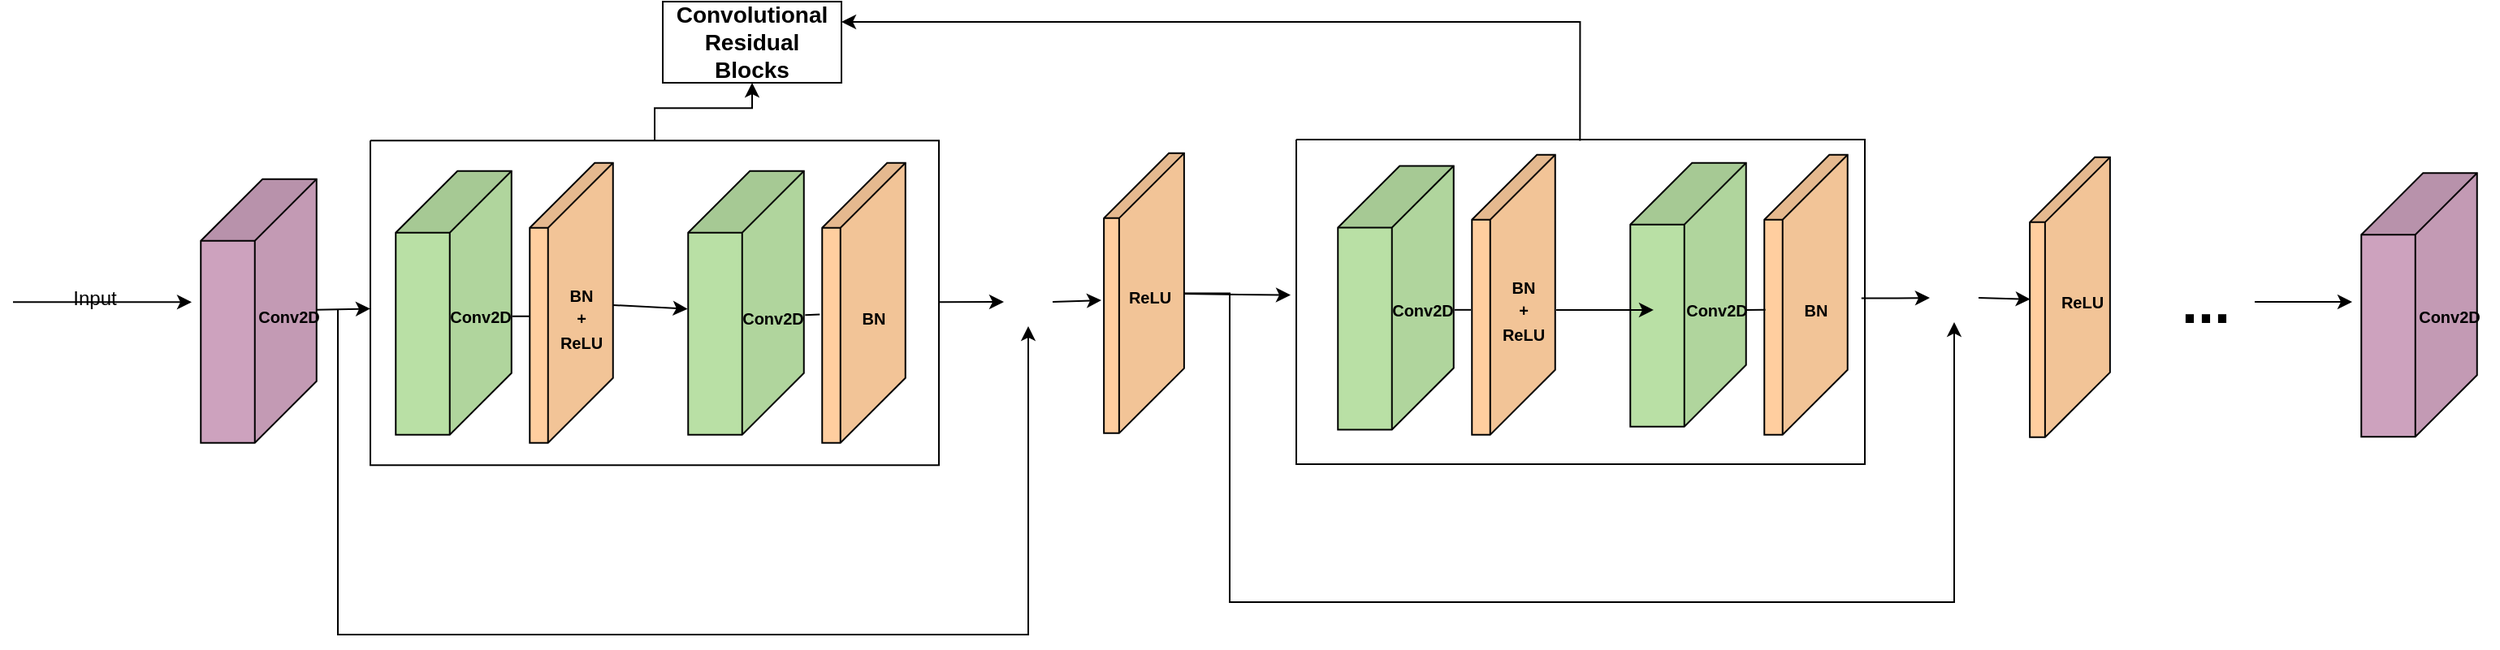 <mxfile version="22.0.0" type="device">
  <diagram name="Page-1" id="8Tc-tiWVec_9bQjKk1P5">
    <mxGraphModel dx="2143" dy="580" grid="1" gridSize="10" guides="1" tooltips="1" connect="1" arrows="1" fold="1" page="1" pageScale="1" pageWidth="850" pageHeight="1100" math="0" shadow="0">
      <root>
        <mxCell id="0" />
        <mxCell id="1" parent="0" />
        <mxCell id="ZXroskhcr1DhtgbHDSTy-18" value="" style="edgeStyle=none;rounded=0;orthogonalLoop=1;jettySize=auto;html=1;" parent="1" source="ZXroskhcr1DhtgbHDSTy-5" target="ZXroskhcr1DhtgbHDSTy-16" edge="1">
          <mxGeometry relative="1" as="geometry" />
        </mxCell>
        <mxCell id="ZXroskhcr1DhtgbHDSTy-5" value="" style="shape=cube;whiteSpace=wrap;html=1;boundedLbl=1;backgroundOutline=1;darkOpacity=0.05;darkOpacity2=0.1;rotation=90;size=38;fillColor=#CDA2BE;" parent="1" vertex="1">
          <mxGeometry x="10" y="165" width="162.5" height="71.25" as="geometry" />
        </mxCell>
        <mxCell id="ZXroskhcr1DhtgbHDSTy-8" value="" style="shape=cube;whiteSpace=wrap;html=1;boundedLbl=1;backgroundOutline=1;darkOpacity=0.05;darkOpacity2=0.1;rotation=90;size=38;fillColor=#CDA2BE;" parent="1" vertex="1">
          <mxGeometry x="1340" y="161.26" width="162.5" height="71.25" as="geometry" />
        </mxCell>
        <mxCell id="ZXroskhcr1DhtgbHDSTy-9" value="" style="endArrow=classic;html=1;rounded=0;" parent="1" edge="1">
          <mxGeometry width="50" height="50" relative="1" as="geometry">
            <mxPoint x="-60" y="195.13" as="sourcePoint" />
            <mxPoint x="50" y="195.13" as="targetPoint" />
          </mxGeometry>
        </mxCell>
        <mxCell id="ZXroskhcr1DhtgbHDSTy-19" value="" style="edgeStyle=none;rounded=0;orthogonalLoop=1;jettySize=auto;html=1;entryX=0;entryY=0.5;entryDx=0;entryDy=0;" parent="1" source="ZXroskhcr1DhtgbHDSTy-16" edge="1" target="ZXroskhcr1DhtgbHDSTy-60">
          <mxGeometry relative="1" as="geometry">
            <mxPoint x="530" y="190" as="targetPoint" />
          </mxGeometry>
        </mxCell>
        <mxCell id="6JXIvYYn791RYErXZqdd-17" value="" style="edgeStyle=orthogonalEdgeStyle;rounded=0;orthogonalLoop=1;jettySize=auto;html=1;" edge="1" parent="1" source="ZXroskhcr1DhtgbHDSTy-16" target="6JXIvYYn791RYErXZqdd-15">
          <mxGeometry relative="1" as="geometry" />
        </mxCell>
        <mxCell id="ZXroskhcr1DhtgbHDSTy-16" value="" style="verticalLabelPosition=bottom;verticalAlign=top;html=1;shape=mxgraph.basic.polygon;polyCoords=[[0,0],[0.75,0],[1,0],[1,1],[0.75,1],[0.25,1],[0,1],[0,0]];polyline=2;fillColor=none;thickness=3" parent="1" vertex="1">
          <mxGeometry x="160" y="95.63" width="350" height="200" as="geometry" />
        </mxCell>
        <mxCell id="6JXIvYYn791RYErXZqdd-18" style="edgeStyle=orthogonalEdgeStyle;rounded=0;orthogonalLoop=1;jettySize=auto;html=1;entryX=1;entryY=0.25;entryDx=0;entryDy=0;exitX=0.499;exitY=0.004;exitDx=0;exitDy=0;exitPerimeter=0;" edge="1" parent="1" source="ZXroskhcr1DhtgbHDSTy-17" target="6JXIvYYn791RYErXZqdd-15">
          <mxGeometry relative="1" as="geometry">
            <mxPoint x="900" y="80" as="sourcePoint" />
          </mxGeometry>
        </mxCell>
        <mxCell id="ZXroskhcr1DhtgbHDSTy-17" value="" style="verticalLabelPosition=bottom;verticalAlign=top;html=1;shape=mxgraph.basic.polygon;polyCoords=[[0,0],[0.75,0],[1,0],[1,1],[0.75,1],[0.25,1],[0,1],[0,0]];polyline=2;fillColor=none;thickness=3" parent="1" vertex="1">
          <mxGeometry x="730" y="95.0" width="350" height="200" as="geometry" />
        </mxCell>
        <mxCell id="ZXroskhcr1DhtgbHDSTy-29" value="" style="shape=cube;whiteSpace=wrap;html=1;boundedLbl=1;backgroundOutline=1;darkOpacity=0.05;darkOpacity2=0.1;rotation=90;size=38;fillColor=#B9E0A5;" parent="1" vertex="1">
          <mxGeometry x="310" y="160" width="162.5" height="71.25" as="geometry" />
        </mxCell>
        <mxCell id="ZXroskhcr1DhtgbHDSTy-30" value="" style="shape=cube;whiteSpace=wrap;html=1;boundedLbl=1;backgroundOutline=1;darkOpacity=0.05;darkOpacity2=0.1;rotation=90;size=40;fillColor=#FFCE9F;" parent="1" vertex="1">
          <mxGeometry x="377.5" y="170" width="172.5" height="51.25" as="geometry" />
        </mxCell>
        <mxCell id="ZXroskhcr1DhtgbHDSTy-31" value="&lt;font style=&quot;font-size: 10px;&quot;&gt;&lt;b&gt;BN&lt;br&gt;&lt;/b&gt;&lt;/font&gt;" style="text;html=1;strokeColor=none;fillColor=none;align=center;verticalAlign=middle;whiteSpace=wrap;rounded=0;" parent="1" vertex="1">
          <mxGeometry x="440" y="180" width="60" height="50" as="geometry" />
        </mxCell>
        <mxCell id="ZXroskhcr1DhtgbHDSTy-32" value="&lt;font style=&quot;font-size: 10px;&quot;&gt;&lt;b&gt;Conv2D&lt;/b&gt;&lt;/font&gt;" style="text;html=1;strokeColor=none;fillColor=none;align=center;verticalAlign=middle;whiteSpace=wrap;rounded=0;" parent="1" vertex="1">
          <mxGeometry x="377.5" y="200" width="60" height="10" as="geometry" />
        </mxCell>
        <mxCell id="ZXroskhcr1DhtgbHDSTy-33" value="" style="shape=cube;whiteSpace=wrap;html=1;boundedLbl=1;backgroundOutline=1;darkOpacity=0.05;darkOpacity2=0.1;rotation=90;size=38;fillColor=#B9E0A5;" parent="1" vertex="1">
          <mxGeometry x="130" y="160" width="162.5" height="71.25" as="geometry" />
        </mxCell>
        <mxCell id="ZXroskhcr1DhtgbHDSTy-54" value="" style="edgeStyle=none;rounded=0;orthogonalLoop=1;jettySize=auto;html=1;entryX=0.523;entryY=1.004;entryDx=0;entryDy=0;entryPerimeter=0;" parent="1" source="ZXroskhcr1DhtgbHDSTy-34" target="ZXroskhcr1DhtgbHDSTy-29" edge="1">
          <mxGeometry relative="1" as="geometry">
            <mxPoint x="350" y="200" as="targetPoint" />
          </mxGeometry>
        </mxCell>
        <mxCell id="ZXroskhcr1DhtgbHDSTy-34" value="" style="shape=cube;whiteSpace=wrap;html=1;boundedLbl=1;backgroundOutline=1;darkOpacity=0.05;darkOpacity2=0.1;rotation=90;size=40;fillColor=#FFCE9F;" parent="1" vertex="1">
          <mxGeometry x="197.5" y="170" width="172.5" height="51.25" as="geometry" />
        </mxCell>
        <mxCell id="ZXroskhcr1DhtgbHDSTy-35" value="&lt;font style=&quot;font-size: 10px;&quot;&gt;&lt;b&gt;BN&lt;br&gt;+&lt;br&gt;ReLU&lt;br&gt;&lt;/b&gt;&lt;/font&gt;" style="text;html=1;strokeColor=none;fillColor=none;align=center;verticalAlign=middle;whiteSpace=wrap;rounded=0;" parent="1" vertex="1">
          <mxGeometry x="260" y="180" width="60" height="50" as="geometry" />
        </mxCell>
        <mxCell id="ZXroskhcr1DhtgbHDSTy-45" value="" style="shape=cube;whiteSpace=wrap;html=1;boundedLbl=1;backgroundOutline=1;darkOpacity=0.05;darkOpacity2=0.1;rotation=90;size=38;fillColor=#B9E0A5;" parent="1" vertex="1">
          <mxGeometry x="890" y="154.99" width="162.5" height="71.25" as="geometry" />
        </mxCell>
        <mxCell id="ZXroskhcr1DhtgbHDSTy-46" value="" style="shape=cube;whiteSpace=wrap;html=1;boundedLbl=1;backgroundOutline=1;darkOpacity=0.05;darkOpacity2=0.1;rotation=90;size=40;fillColor=#FFCE9F;" parent="1" vertex="1">
          <mxGeometry x="957.5" y="164.99" width="172.5" height="51.25" as="geometry" />
        </mxCell>
        <mxCell id="6JXIvYYn791RYErXZqdd-38" value="" style="edgeStyle=orthogonalEdgeStyle;rounded=0;orthogonalLoop=1;jettySize=auto;html=1;entryX=0;entryY=0.5;entryDx=0;entryDy=0;exitX=0.965;exitY=0.356;exitDx=0;exitDy=0;exitPerimeter=0;" edge="1" parent="1" source="ZXroskhcr1DhtgbHDSTy-47" target="6JXIvYYn791RYErXZqdd-19">
          <mxGeometry relative="1" as="geometry" />
        </mxCell>
        <mxCell id="ZXroskhcr1DhtgbHDSTy-47" value="&lt;font style=&quot;font-size: 10px;&quot;&gt;&lt;b&gt;BN&lt;br&gt;&lt;/b&gt;&lt;/font&gt;" style="text;html=1;strokeColor=none;fillColor=none;align=center;verticalAlign=middle;whiteSpace=wrap;rounded=0;" parent="1" vertex="1">
          <mxGeometry x="1020" y="174.99" width="60" height="50" as="geometry" />
        </mxCell>
        <mxCell id="ZXroskhcr1DhtgbHDSTy-48" value="&lt;font style=&quot;font-size: 10px;&quot;&gt;&lt;b&gt;Conv2D&lt;/b&gt;&lt;/font&gt;" style="text;html=1;strokeColor=none;fillColor=none;align=center;verticalAlign=middle;whiteSpace=wrap;rounded=0;" parent="1" vertex="1">
          <mxGeometry x="950" y="194.99" width="77.5" height="10" as="geometry" />
        </mxCell>
        <mxCell id="ZXroskhcr1DhtgbHDSTy-49" value="" style="shape=cube;whiteSpace=wrap;html=1;boundedLbl=1;backgroundOutline=1;darkOpacity=0.05;darkOpacity2=0.1;rotation=90;size=38;fillColor=#B9E0A5;" parent="1" vertex="1">
          <mxGeometry x="710" y="156.87" width="162.5" height="71.25" as="geometry" />
        </mxCell>
        <mxCell id="ZXroskhcr1DhtgbHDSTy-50" value="" style="shape=cube;whiteSpace=wrap;html=1;boundedLbl=1;backgroundOutline=1;darkOpacity=0.05;darkOpacity2=0.1;rotation=90;size=40;fillColor=#FFCE9F;" parent="1" vertex="1">
          <mxGeometry x="777.5" y="164.99" width="172.5" height="51.25" as="geometry" />
        </mxCell>
        <mxCell id="ZXroskhcr1DhtgbHDSTy-58" value="" style="edgeStyle=none;rounded=0;orthogonalLoop=1;jettySize=auto;html=1;" parent="1" source="ZXroskhcr1DhtgbHDSTy-51" target="ZXroskhcr1DhtgbHDSTy-48" edge="1">
          <mxGeometry relative="1" as="geometry">
            <Array as="points">
              <mxPoint x="890" y="199.99" />
            </Array>
          </mxGeometry>
        </mxCell>
        <mxCell id="ZXroskhcr1DhtgbHDSTy-51" value="&lt;font style=&quot;font-size: 10px;&quot;&gt;&lt;b&gt;BN&lt;br&gt;+&lt;br&gt;ReLU&lt;br&gt;&lt;/b&gt;&lt;/font&gt;" style="text;html=1;strokeColor=none;fillColor=none;align=center;verticalAlign=middle;whiteSpace=wrap;rounded=0;" parent="1" vertex="1">
          <mxGeometry x="840" y="174.99" width="60" height="50" as="geometry" />
        </mxCell>
        <mxCell id="ZXroskhcr1DhtgbHDSTy-52" value="&lt;font style=&quot;font-size: 10px;&quot;&gt;&lt;b&gt;Conv2D&lt;/b&gt;&lt;/font&gt;" style="text;html=1;strokeColor=none;fillColor=none;align=center;verticalAlign=middle;whiteSpace=wrap;rounded=0;" parent="1" vertex="1">
          <mxGeometry x="777.5" y="194.99" width="60" height="10" as="geometry" />
        </mxCell>
        <mxCell id="ZXroskhcr1DhtgbHDSTy-59" value="" style="endArrow=classic;html=1;rounded=0;entryX=0.5;entryY=1;entryDx=0;entryDy=0;" parent="1" edge="1" target="ZXroskhcr1DhtgbHDSTy-60">
          <mxGeometry width="50" height="50" relative="1" as="geometry">
            <mxPoint x="140" y="200" as="sourcePoint" />
            <mxPoint x="540" y="210" as="targetPoint" />
            <Array as="points">
              <mxPoint x="140" y="400" />
              <mxPoint x="565" y="400" />
            </Array>
          </mxGeometry>
        </mxCell>
        <mxCell id="ZXroskhcr1DhtgbHDSTy-60" value="" style="shape=image;html=1;verticalAlign=top;verticalLabelPosition=bottom;labelBackgroundColor=#ffffff;imageAspect=0;aspect=fixed;image=https://cdn3.iconfinder.com/data/icons/web-ui-3/128/Plus-2-128.png" parent="1" vertex="1">
          <mxGeometry x="550" y="180" width="30" height="30" as="geometry" />
        </mxCell>
        <mxCell id="ZXroskhcr1DhtgbHDSTy-63" value="" style="endArrow=classic;html=1;rounded=0;exitX=1;exitY=0.5;exitDx=0;exitDy=0;" parent="1" source="ZXroskhcr1DhtgbHDSTy-60" edge="1">
          <mxGeometry width="50" height="50" relative="1" as="geometry">
            <mxPoint x="500" y="290" as="sourcePoint" />
            <mxPoint x="610" y="194" as="targetPoint" />
            <Array as="points">
              <mxPoint x="610" y="194" />
            </Array>
          </mxGeometry>
        </mxCell>
        <mxCell id="ZXroskhcr1DhtgbHDSTy-64" value="&lt;font style=&quot;font-size: 10px;&quot;&gt;&lt;b&gt;Conv2D&lt;/b&gt;&lt;/font&gt;" style="text;html=1;strokeColor=none;fillColor=none;align=center;verticalAlign=middle;whiteSpace=wrap;rounded=0;" parent="1" vertex="1">
          <mxGeometry x="80" y="198.75" width="60" height="11.25" as="geometry" />
        </mxCell>
        <mxCell id="ZXroskhcr1DhtgbHDSTy-65" value="&lt;font style=&quot;font-size: 10px;&quot;&gt;&lt;b&gt;Conv2D&lt;/b&gt;&lt;/font&gt;" style="text;html=1;strokeColor=none;fillColor=none;align=center;verticalAlign=middle;whiteSpace=wrap;rounded=0;" parent="1" vertex="1">
          <mxGeometry x="1410" y="198.77" width="60" height="10" as="geometry" />
        </mxCell>
        <mxCell id="6JXIvYYn791RYErXZqdd-5" value="" style="endArrow=none;html=1;rounded=0;" edge="1" parent="1">
          <mxGeometry width="50" height="50" relative="1" as="geometry">
            <mxPoint x="827.5" y="199.92" as="sourcePoint" />
            <mxPoint x="837.5" y="199.92" as="targetPoint" />
          </mxGeometry>
        </mxCell>
        <mxCell id="6JXIvYYn791RYErXZqdd-12" value="" style="edgeStyle=orthogonalEdgeStyle;rounded=0;orthogonalLoop=1;jettySize=auto;html=1;entryX=-0.01;entryY=0.479;entryDx=0;entryDy=0;entryPerimeter=0;" edge="1" parent="1" target="ZXroskhcr1DhtgbHDSTy-17">
          <mxGeometry relative="1" as="geometry">
            <mxPoint x="660" y="190" as="sourcePoint" />
          </mxGeometry>
        </mxCell>
        <mxCell id="6JXIvYYn791RYErXZqdd-40" style="edgeStyle=orthogonalEdgeStyle;rounded=0;orthogonalLoop=1;jettySize=auto;html=1;entryX=0.5;entryY=1;entryDx=0;entryDy=0;" edge="1" parent="1" target="6JXIvYYn791RYErXZqdd-19">
          <mxGeometry relative="1" as="geometry">
            <mxPoint x="1130" y="210" as="targetPoint" />
            <mxPoint x="619.995" y="189.668" as="sourcePoint" />
            <Array as="points">
              <mxPoint x="689" y="190" />
              <mxPoint x="689" y="380" />
              <mxPoint x="1135" y="380" />
            </Array>
          </mxGeometry>
        </mxCell>
        <mxCell id="6JXIvYYn791RYErXZqdd-7" value="" style="shape=cube;whiteSpace=wrap;html=1;boundedLbl=1;backgroundOutline=1;darkOpacity=0.05;darkOpacity2=0.1;rotation=90;size=40;fillColor=#FFCE9F;" vertex="1" parent="1">
          <mxGeometry x="550" y="164.99" width="172.5" height="49.37" as="geometry" />
        </mxCell>
        <mxCell id="6JXIvYYn791RYErXZqdd-8" value="&lt;font style=&quot;font-size: 10px;&quot;&gt;&lt;b&gt;ReLU&lt;/b&gt;&lt;/font&gt;" style="text;html=1;strokeColor=none;fillColor=none;align=center;verticalAlign=middle;whiteSpace=wrap;rounded=0;" vertex="1" parent="1">
          <mxGeometry x="610" y="167.49" width="60" height="50" as="geometry" />
        </mxCell>
        <mxCell id="6JXIvYYn791RYErXZqdd-15" value="&lt;b&gt;&lt;font style=&quot;font-size: 14px;&quot;&gt;Convolutional Residual Blocks&lt;/font&gt;&lt;/b&gt;" style="text;html=1;strokeColor=#000000;fillColor=none;align=center;verticalAlign=middle;whiteSpace=wrap;rounded=0;box=1;shadow=0;" vertex="1" parent="1">
          <mxGeometry x="340" y="10" width="110" height="50" as="geometry" />
        </mxCell>
        <mxCell id="6JXIvYYn791RYErXZqdd-19" value="" style="shape=image;html=1;verticalAlign=top;verticalLabelPosition=bottom;labelBackgroundColor=#ffffff;imageAspect=0;aspect=fixed;image=https://cdn3.iconfinder.com/data/icons/web-ui-3/128/Plus-2-128.png" vertex="1" parent="1">
          <mxGeometry x="1120" y="177.49" width="30" height="30" as="geometry" />
        </mxCell>
        <mxCell id="6JXIvYYn791RYErXZqdd-20" value="" style="endArrow=classic;html=1;rounded=0;exitX=1;exitY=0.5;exitDx=0;exitDy=0;entryX=0.507;entryY=0.994;entryDx=0;entryDy=0;entryPerimeter=0;" edge="1" source="6JXIvYYn791RYErXZqdd-19" parent="1" target="6JXIvYYn791RYErXZqdd-21">
          <mxGeometry width="50" height="50" relative="1" as="geometry">
            <mxPoint x="1030" y="289.38" as="sourcePoint" />
            <mxPoint x="1180" y="190" as="targetPoint" />
            <Array as="points" />
          </mxGeometry>
        </mxCell>
        <mxCell id="6JXIvYYn791RYErXZqdd-21" value="" style="shape=cube;whiteSpace=wrap;html=1;boundedLbl=1;backgroundOutline=1;darkOpacity=0.05;darkOpacity2=0.1;rotation=90;size=40;fillColor=#FFCE9F;" vertex="1" parent="1">
          <mxGeometry x="1120" y="167.49" width="172.5" height="49.37" as="geometry" />
        </mxCell>
        <mxCell id="6JXIvYYn791RYErXZqdd-22" value="&lt;font style=&quot;font-size: 10px;&quot;&gt;&lt;b&gt;ReLU&lt;/b&gt;&lt;/font&gt;" style="text;html=1;strokeColor=none;fillColor=none;align=center;verticalAlign=middle;whiteSpace=wrap;rounded=0;" vertex="1" parent="1">
          <mxGeometry x="1183.75" y="170" width="60" height="50" as="geometry" />
        </mxCell>
        <mxCell id="6JXIvYYn791RYErXZqdd-43" style="edgeStyle=orthogonalEdgeStyle;rounded=0;orthogonalLoop=1;jettySize=auto;html=1;" edge="1" parent="1" source="6JXIvYYn791RYErXZqdd-41">
          <mxGeometry relative="1" as="geometry">
            <mxPoint x="1380" y="195" as="targetPoint" />
          </mxGeometry>
        </mxCell>
        <mxCell id="6JXIvYYn791RYErXZqdd-41" value="&lt;b&gt;&lt;font style=&quot;font-size: 36px;&quot;&gt;...&lt;/font&gt;&lt;/b&gt;" style="text;html=1;strokeColor=none;fillColor=none;align=center;verticalAlign=middle;whiteSpace=wrap;rounded=0;" vertex="1" parent="1">
          <mxGeometry x="1260" y="180" width="60" height="30" as="geometry" />
        </mxCell>
        <mxCell id="6JXIvYYn791RYErXZqdd-44" value="" style="endArrow=none;html=1;rounded=0;exitX=-0.056;exitY=0.455;exitDx=0;exitDy=0;exitPerimeter=0;entryX=0.546;entryY=-0.011;entryDx=0;entryDy=0;entryPerimeter=0;" edge="1" parent="1" source="ZXroskhcr1DhtgbHDSTy-31" target="ZXroskhcr1DhtgbHDSTy-29">
          <mxGeometry width="50" height="50" relative="1" as="geometry">
            <mxPoint x="420" y="280" as="sourcePoint" />
            <mxPoint x="430" y="270" as="targetPoint" />
          </mxGeometry>
        </mxCell>
        <mxCell id="6JXIvYYn791RYErXZqdd-48" value="&lt;font style=&quot;font-size: 10px;&quot;&gt;&lt;b&gt;Conv2D&lt;/b&gt;&lt;/font&gt;" style="text;html=1;strokeColor=none;fillColor=none;align=center;verticalAlign=middle;whiteSpace=wrap;rounded=0;" vertex="1" parent="1">
          <mxGeometry x="197.5" y="198.75" width="60" height="10" as="geometry" />
        </mxCell>
        <mxCell id="6JXIvYYn791RYErXZqdd-50" value="" style="endArrow=none;html=1;rounded=0;entryX=-0.029;entryY=0.477;entryDx=0;entryDy=0;entryPerimeter=0;exitX=0.87;exitY=0.84;exitDx=0;exitDy=0;exitPerimeter=0;" edge="1" parent="1" target="ZXroskhcr1DhtgbHDSTy-35">
          <mxGeometry width="50" height="50" relative="1" as="geometry">
            <mxPoint x="247.36" y="203.84" as="sourcePoint" />
            <mxPoint x="260.0" y="204.99" as="targetPoint" />
          </mxGeometry>
        </mxCell>
        <mxCell id="6JXIvYYn791RYErXZqdd-52" value="" style="endArrow=none;html=1;rounded=0;exitX=0.735;exitY=0.801;exitDx=0;exitDy=0;exitPerimeter=0;entryX=0.888;entryY=0.784;entryDx=0;entryDy=0;entryPerimeter=0;" edge="1" parent="1">
          <mxGeometry width="50" height="50" relative="1" as="geometry">
            <mxPoint x="1006.963" y="200.04" as="sourcePoint" />
            <mxPoint x="1018.82" y="199.87" as="targetPoint" />
          </mxGeometry>
        </mxCell>
        <mxCell id="6JXIvYYn791RYErXZqdd-53" value="Input&lt;br&gt;" style="text;html=1;align=center;verticalAlign=middle;resizable=0;points=[];autosize=1;strokeColor=none;fillColor=none;" vertex="1" parent="1">
          <mxGeometry x="-35" y="178" width="50" height="30" as="geometry" />
        </mxCell>
      </root>
    </mxGraphModel>
  </diagram>
</mxfile>
